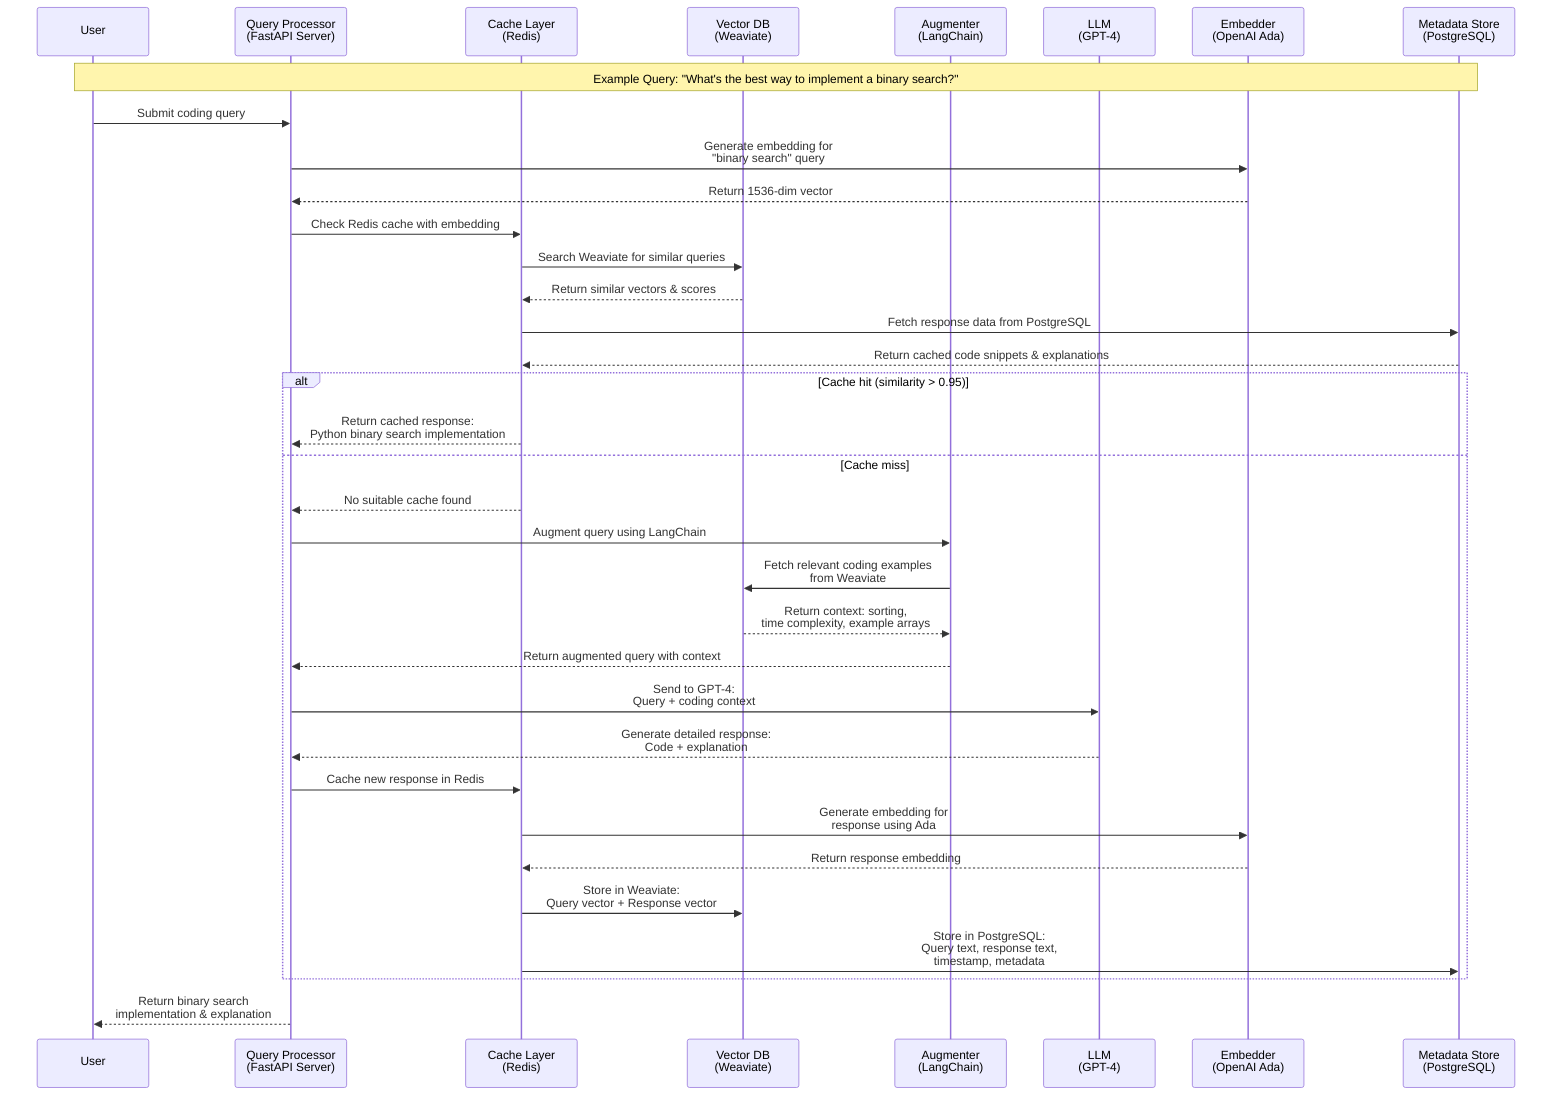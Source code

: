 sequenceDiagram
    participant User
    participant QP as Query Processor<br>(FastAPI Server)
    participant CL as Cache Layer<br>(Redis)
    participant VDB as Vector DB<br>(Weaviate)
    participant Aug as Augmenter<br>(LangChain)
    participant LLM as LLM<br>(GPT-4)
    participant Emb as Embedder<br>(OpenAI Ada)
    participant MS as Metadata Store<br>(PostgreSQL)

    Note over User,MS: Example Query: "What's the best way to implement a binary search?"

    User->>QP: Submit coding query
    QP->>Emb: Generate embedding for<br>"binary search" query
    Emb-->>QP: Return 1536-dim vector

    QP->>CL: Check Redis cache with embedding
    CL->>VDB: Search Weaviate for similar queries
    VDB-->>CL: Return similar vectors & scores
    CL->>MS: Fetch response data from PostgreSQL
    MS-->>CL: Return cached code snippets & explanations

    alt Cache hit (similarity > 0.95)
        CL-->>QP: Return cached response:<br>Python binary search implementation
    else Cache miss
        CL-->>QP: No suitable cache found
        QP->>Aug: Augment query using LangChain
        Aug->>VDB: Fetch relevant coding examples<br>from Weaviate
        VDB-->>Aug: Return context: sorting,<br>time complexity, example arrays
        Aug-->>QP: Return augmented query with context

        QP->>LLM: Send to GPT-4:<br>Query + coding context
        LLM-->>QP: Generate detailed response:<br>Code + explanation

        QP->>CL: Cache new response in Redis
        CL->>Emb: Generate embedding for<br>response using Ada
        Emb-->>CL: Return response embedding
        CL->>VDB: Store in Weaviate:<br>Query vector + Response vector
        CL->>MS: Store in PostgreSQL:<br>Query text, response text,<br>timestamp, metadata
    end

    QP-->>User: Return binary search<br>implementation & explanation